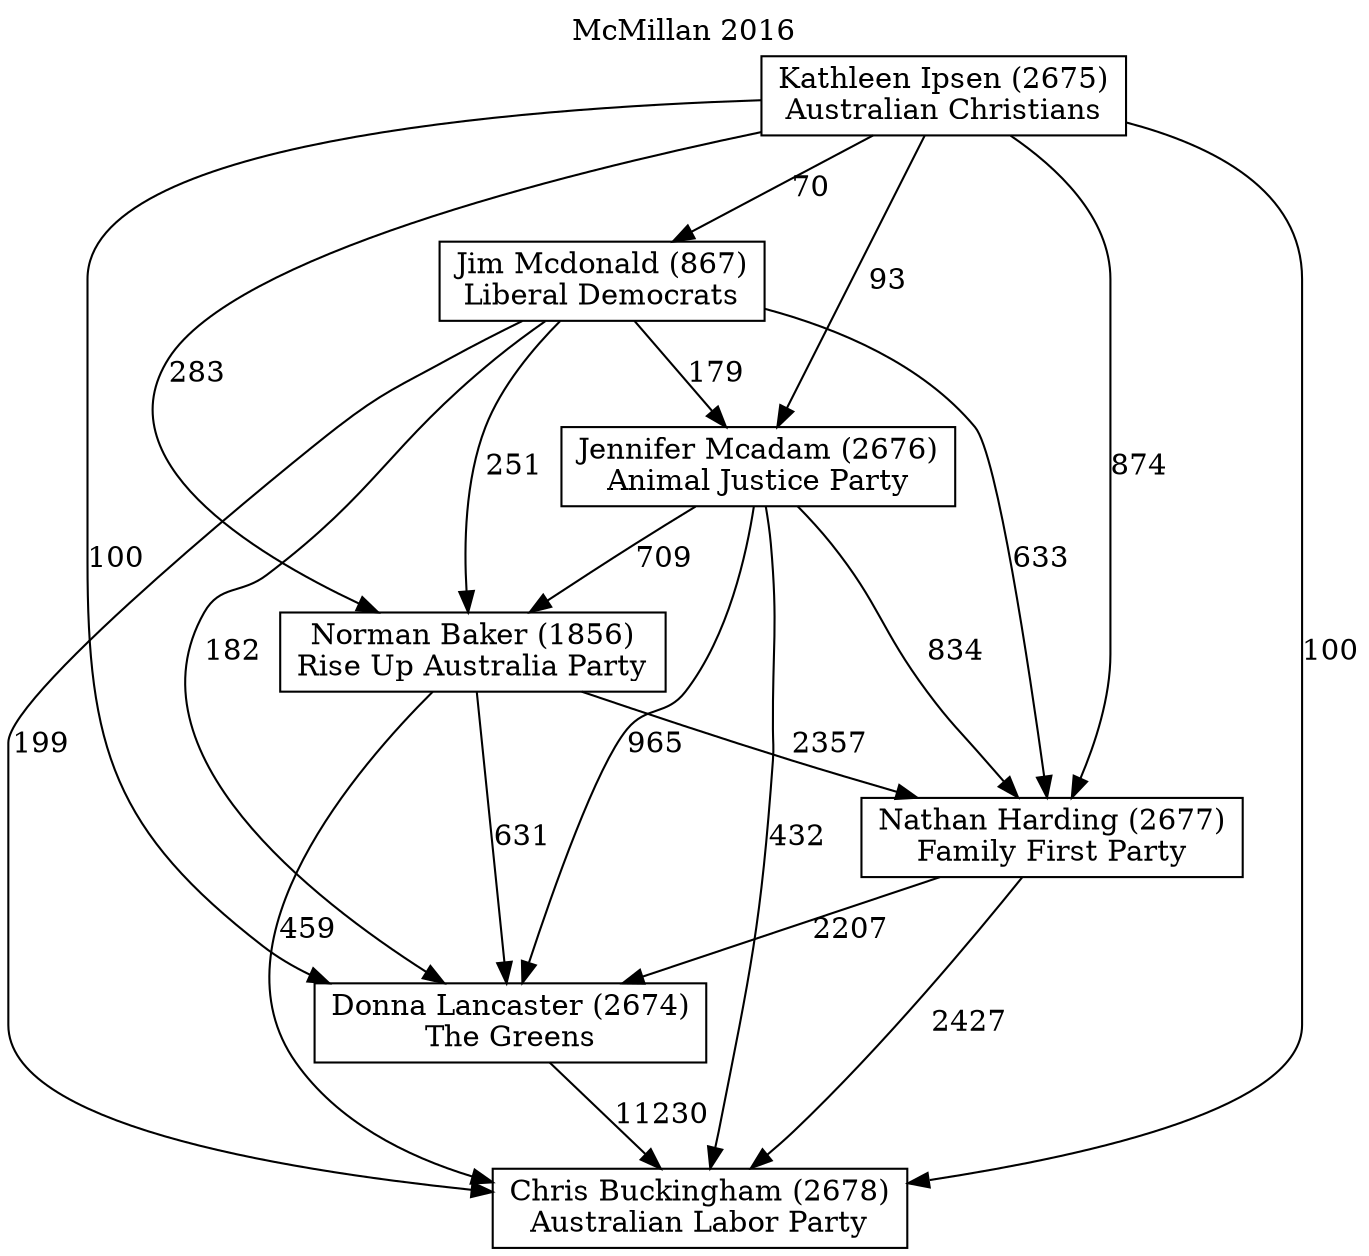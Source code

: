 // House preference flow
digraph "Chris Buckingham (2678)_McMillan_2016" {
	graph [label="McMillan 2016" labelloc=t mclimit=10]
	node [shape=box]
	"Norman Baker (1856)" [label="Norman Baker (1856)
Rise Up Australia Party"]
	"Donna Lancaster (2674)" [label="Donna Lancaster (2674)
The Greens"]
	"Nathan Harding (2677)" [label="Nathan Harding (2677)
Family First Party"]
	"Jim Mcdonald (867)" [label="Jim Mcdonald (867)
Liberal Democrats"]
	"Jennifer Mcadam (2676)" [label="Jennifer Mcadam (2676)
Animal Justice Party"]
	"Chris Buckingham (2678)" [label="Chris Buckingham (2678)
Australian Labor Party"]
	"Kathleen Ipsen (2675)" [label="Kathleen Ipsen (2675)
Australian Christians"]
	"Jim Mcdonald (867)" -> "Donna Lancaster (2674)" [label=182]
	"Kathleen Ipsen (2675)" -> "Jim Mcdonald (867)" [label=70]
	"Norman Baker (1856)" -> "Nathan Harding (2677)" [label=2357]
	"Kathleen Ipsen (2675)" -> "Norman Baker (1856)" [label=283]
	"Kathleen Ipsen (2675)" -> "Chris Buckingham (2678)" [label=100]
	"Jennifer Mcadam (2676)" -> "Chris Buckingham (2678)" [label=432]
	"Jennifer Mcadam (2676)" -> "Nathan Harding (2677)" [label=834]
	"Jim Mcdonald (867)" -> "Jennifer Mcadam (2676)" [label=179]
	"Donna Lancaster (2674)" -> "Chris Buckingham (2678)" [label=11230]
	"Norman Baker (1856)" -> "Chris Buckingham (2678)" [label=459]
	"Kathleen Ipsen (2675)" -> "Donna Lancaster (2674)" [label=100]
	"Nathan Harding (2677)" -> "Donna Lancaster (2674)" [label=2207]
	"Kathleen Ipsen (2675)" -> "Jennifer Mcadam (2676)" [label=93]
	"Nathan Harding (2677)" -> "Chris Buckingham (2678)" [label=2427]
	"Jennifer Mcadam (2676)" -> "Norman Baker (1856)" [label=709]
	"Jim Mcdonald (867)" -> "Nathan Harding (2677)" [label=633]
	"Jim Mcdonald (867)" -> "Chris Buckingham (2678)" [label=199]
	"Kathleen Ipsen (2675)" -> "Nathan Harding (2677)" [label=874]
	"Jennifer Mcadam (2676)" -> "Donna Lancaster (2674)" [label=965]
	"Norman Baker (1856)" -> "Donna Lancaster (2674)" [label=631]
	"Jim Mcdonald (867)" -> "Norman Baker (1856)" [label=251]
}
